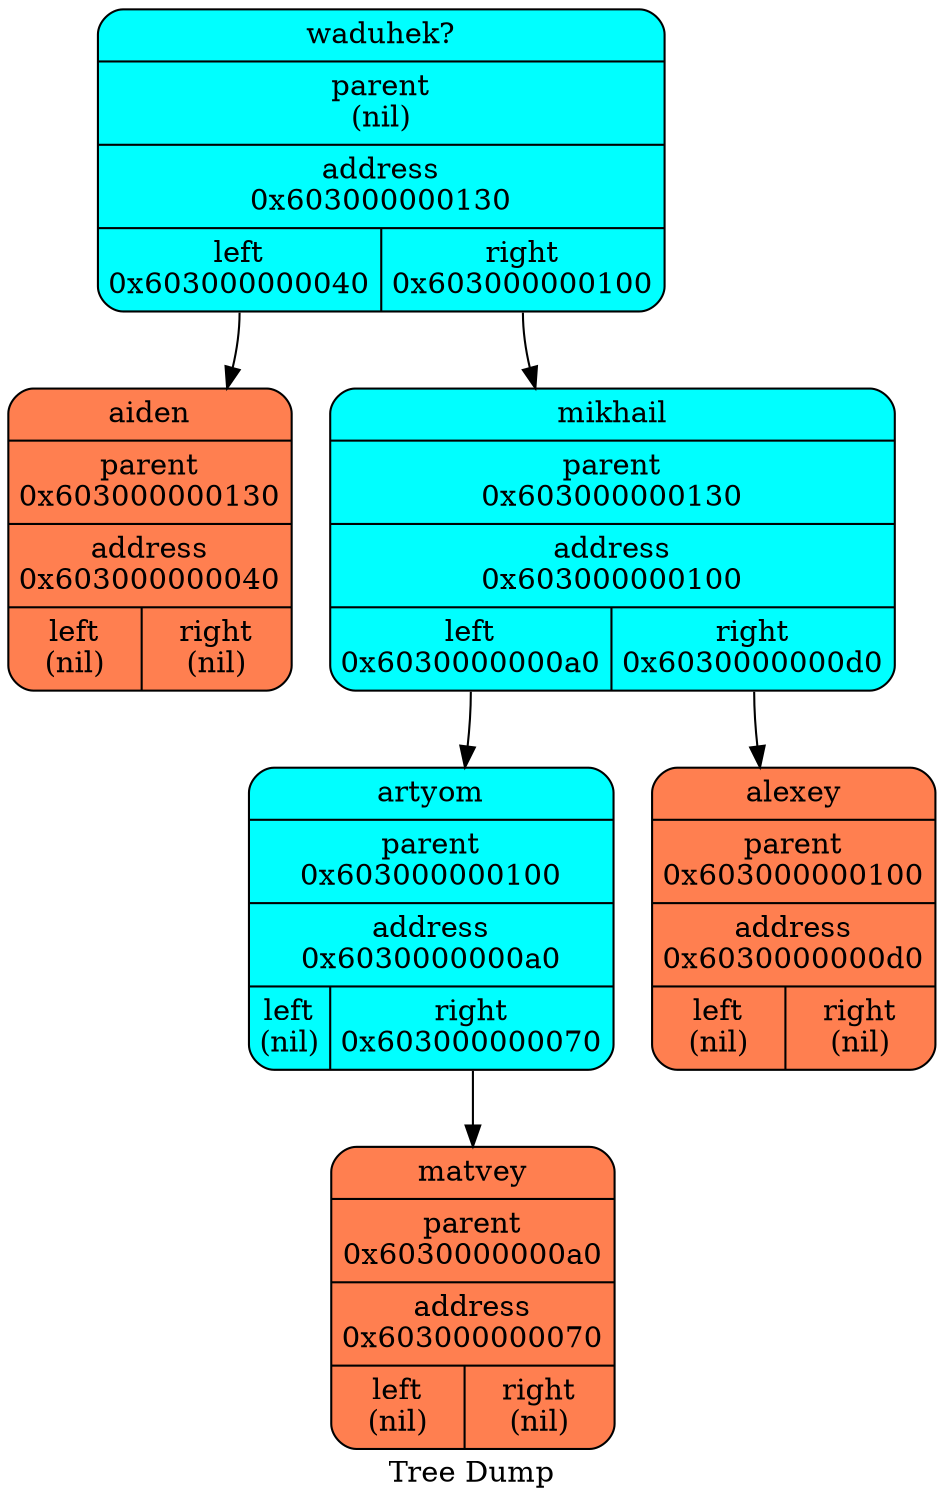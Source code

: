   digraph tree  {
  node[   shape     = "Mrecord",  style     = "filled",  fillcolor = "aqua",  fontcolor = "#000000",  margin    = "0.075"];
  rankdir   = "TB";

  label     = "Tree Dump";
 "waduhek?" [shape = "Mrecord", label = "{<name>waduhek? | parent\n(nil) | <f0> address\n0x603000000130| {<left>left\n0x603000000040 | <right>right\n0x603000000100\n}}"];
  "waduhek?":left->"aiden";
 "aiden" [shape = "Mrecord", fillcolor = "coral", label = "{<name>aiden | parent\n0x603000000130 | <f0> address\n0x603000000040| {<left>left\n(nil) | <right>right\n(nil)\n}}"];
  "waduhek?":right->"mikhail";
 "mikhail" [shape = "Mrecord", label = "{<name>mikhail | parent\n0x603000000130 | <f0> address\n0x603000000100| {<left>left\n0x6030000000a0 | <right>right\n0x6030000000d0\n}}"];
  "mikhail":left->"artyom";
 "artyom" [shape = "Mrecord", label = "{<name>artyom | parent\n0x603000000100 | <f0> address\n0x6030000000a0| {<left>left\n(nil) | <right>right\n0x603000000070\n}}"];
  "artyom":right->"matvey";
 "matvey" [shape = "Mrecord", fillcolor = "coral", label = "{<name>matvey | parent\n0x6030000000a0 | <f0> address\n0x603000000070| {<left>left\n(nil) | <right>right\n(nil)\n}}"];
  "mikhail":right->"alexey";
 "alexey" [shape = "Mrecord", fillcolor = "coral", label = "{<name>alexey | parent\n0x603000000100 | <f0> address\n0x6030000000d0| {<left>left\n(nil) | <right>right\n(nil)\n}}"];
  }